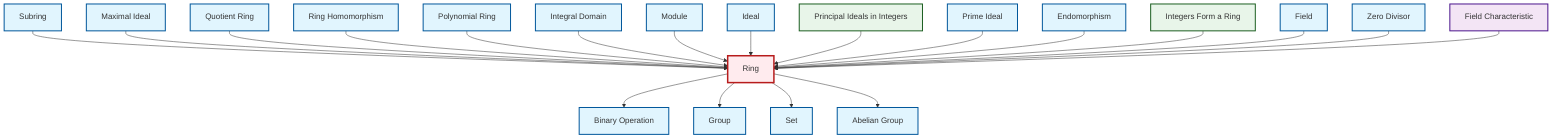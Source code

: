 graph TD
    classDef definition fill:#e1f5fe,stroke:#01579b,stroke-width:2px
    classDef theorem fill:#f3e5f5,stroke:#4a148c,stroke-width:2px
    classDef axiom fill:#fff3e0,stroke:#e65100,stroke-width:2px
    classDef example fill:#e8f5e9,stroke:#1b5e20,stroke-width:2px
    classDef current fill:#ffebee,stroke:#b71c1c,stroke-width:3px
    def-module["Module"]:::definition
    def-polynomial-ring["Polynomial Ring"]:::definition
    ex-principal-ideal["Principal Ideals in Integers"]:::example
    def-integral-domain["Integral Domain"]:::definition
    def-maximal-ideal["Maximal Ideal"]:::definition
    def-endomorphism["Endomorphism"]:::definition
    def-subring["Subring"]:::definition
    def-zero-divisor["Zero Divisor"]:::definition
    def-binary-operation["Binary Operation"]:::definition
    def-abelian-group["Abelian Group"]:::definition
    def-ring["Ring"]:::definition
    def-quotient-ring["Quotient Ring"]:::definition
    def-set["Set"]:::definition
    def-field["Field"]:::definition
    ex-integers-ring["Integers Form a Ring"]:::example
    def-group["Group"]:::definition
    thm-field-characteristic["Field Characteristic"]:::theorem
    def-ideal["Ideal"]:::definition
    def-ring-homomorphism["Ring Homomorphism"]:::definition
    def-prime-ideal["Prime Ideal"]:::definition
    def-ring --> def-binary-operation
    def-subring --> def-ring
    def-ring --> def-group
    def-maximal-ideal --> def-ring
    def-quotient-ring --> def-ring
    def-ring-homomorphism --> def-ring
    def-polynomial-ring --> def-ring
    def-integral-domain --> def-ring
    def-module --> def-ring
    def-ideal --> def-ring
    ex-principal-ideal --> def-ring
    def-prime-ideal --> def-ring
    def-endomorphism --> def-ring
    def-ring --> def-set
    def-ring --> def-abelian-group
    ex-integers-ring --> def-ring
    def-field --> def-ring
    def-zero-divisor --> def-ring
    thm-field-characteristic --> def-ring
    class def-ring current